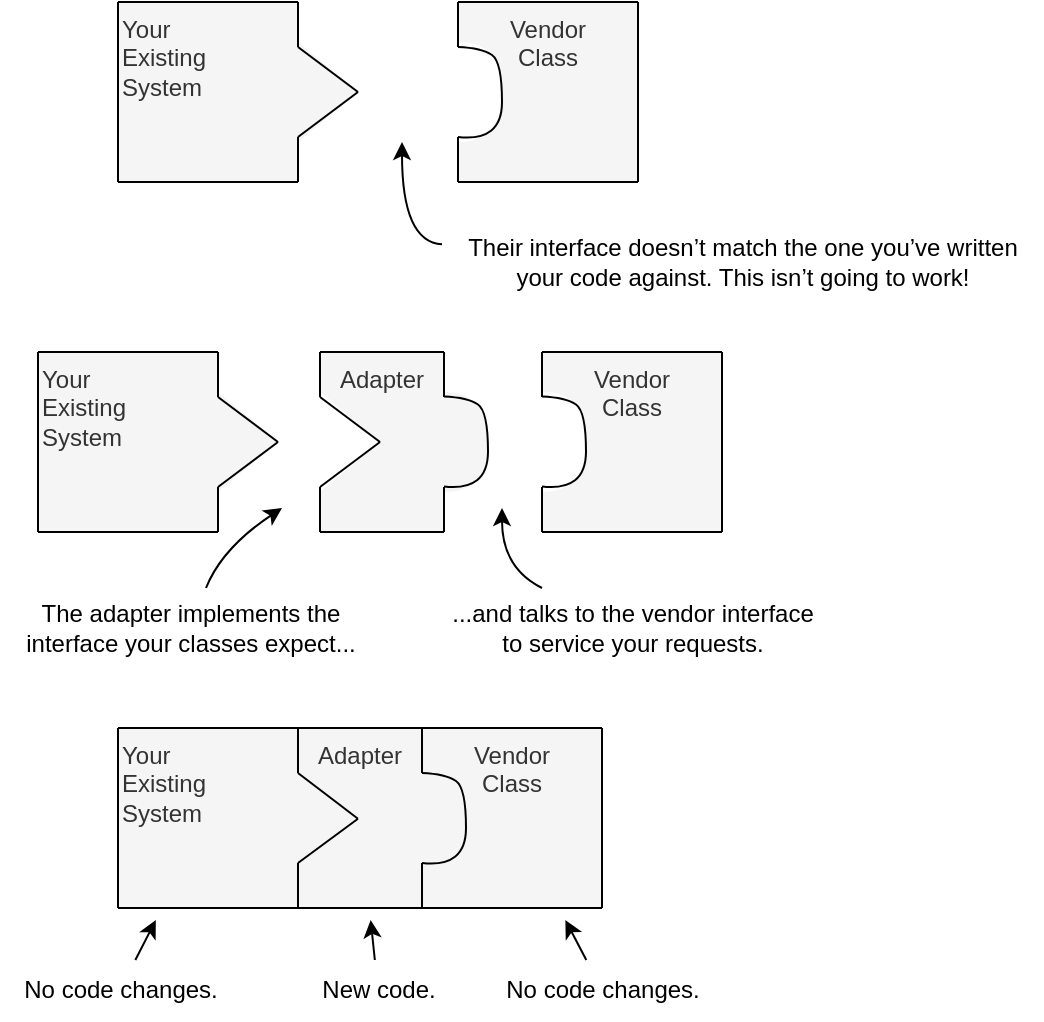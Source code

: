 <mxfile version="20.7.4" type="device"><diagram id="ahAyE9eUKxN_0jiChCt0" name="Sayfa -1"><mxGraphModel dx="519" dy="803" grid="1" gridSize="10" guides="1" tooltips="1" connect="1" arrows="1" fold="1" page="1" pageScale="1" pageWidth="827" pageHeight="1169" math="0" shadow="0"><root><mxCell id="0"/><mxCell id="1" parent="0"/><mxCell id="dKkaBxK_0XsxoyQO6cFw-1" value="Your&lt;br&gt;Existing&lt;br&gt;System" style="whiteSpace=wrap;html=1;aspect=fixed;fillColor=#f5f5f5;strokeColor=none;fontColor=#333333;verticalAlign=top;align=left;" vertex="1" parent="1"><mxGeometry x="278" y="70" width="90" height="90" as="geometry"/></mxCell><mxCell id="dKkaBxK_0XsxoyQO6cFw-3" value="Vendor&lt;br&gt;Class" style="whiteSpace=wrap;html=1;aspect=fixed;fillColor=#f5f5f5;fontColor=#333333;strokeColor=none;verticalAlign=top;" vertex="1" parent="1"><mxGeometry x="448" y="70" width="90" height="90" as="geometry"/></mxCell><mxCell id="dKkaBxK_0XsxoyQO6cFw-4" value="" style="shape=or;whiteSpace=wrap;html=1;strokeColor=none;" vertex="1" parent="1"><mxGeometry x="448" y="90" width="22" height="50" as="geometry"/></mxCell><mxCell id="dKkaBxK_0XsxoyQO6cFw-5" value="Your&lt;br&gt;Existing&lt;br&gt;System" style="whiteSpace=wrap;html=1;aspect=fixed;fillColor=#f5f5f5;strokeColor=none;fontColor=#333333;verticalAlign=top;align=left;" vertex="1" parent="1"><mxGeometry x="238" y="245" width="90" height="90" as="geometry"/></mxCell><mxCell id="dKkaBxK_0XsxoyQO6cFw-6" value="" style="triangle;whiteSpace=wrap;html=1;fillColor=#f5f5f5;strokeColor=none;fontColor=#333333;" vertex="1" parent="1"><mxGeometry x="328" y="265" width="30" height="50" as="geometry"/></mxCell><mxCell id="dKkaBxK_0XsxoyQO6cFw-7" value="Vendor&lt;br&gt;Class" style="whiteSpace=wrap;html=1;aspect=fixed;fillColor=#f5f5f5;fontColor=#333333;strokeColor=none;verticalAlign=top;" vertex="1" parent="1"><mxGeometry x="490" y="245" width="90" height="90" as="geometry"/></mxCell><mxCell id="dKkaBxK_0XsxoyQO6cFw-8" value="" style="shape=or;whiteSpace=wrap;html=1;strokeColor=none;" vertex="1" parent="1"><mxGeometry x="490" y="265" width="22" height="50" as="geometry"/></mxCell><mxCell id="dKkaBxK_0XsxoyQO6cFw-9" value="Adapter" style="rounded=0;whiteSpace=wrap;html=1;fillColor=#f5f5f5;fontColor=#333333;strokeColor=none;verticalAlign=top;" vertex="1" parent="1"><mxGeometry x="379" y="245" width="62" height="90" as="geometry"/></mxCell><mxCell id="dKkaBxK_0XsxoyQO6cFw-10" value="" style="triangle;whiteSpace=wrap;html=1;strokeColor=none;" vertex="1" parent="1"><mxGeometry x="379" y="265" width="30" height="50" as="geometry"/></mxCell><mxCell id="dKkaBxK_0XsxoyQO6cFw-11" value="" style="shape=or;whiteSpace=wrap;html=1;strokeColor=none;fillColor=#f5f5f5;fontColor=#333333;" vertex="1" parent="1"><mxGeometry x="441" y="265" width="22" height="50" as="geometry"/></mxCell><mxCell id="dKkaBxK_0XsxoyQO6cFw-12" value="&lt;div&gt;Their interface doesn’t match the one you’ve written&lt;/div&gt;&lt;div&gt;your code against. This isn’t going to work!&lt;/div&gt;" style="text;html=1;align=center;verticalAlign=middle;resizable=0;points=[];autosize=1;strokeColor=none;fillColor=none;" vertex="1" parent="1"><mxGeometry x="440" y="180" width="300" height="40" as="geometry"/></mxCell><mxCell id="dKkaBxK_0XsxoyQO6cFw-13" value="" style="endArrow=classic;html=1;curved=1;" edge="1" parent="1" source="dKkaBxK_0XsxoyQO6cFw-12"><mxGeometry width="50" height="50" relative="1" as="geometry"><mxPoint x="320" y="220" as="sourcePoint"/><mxPoint x="420" y="140" as="targetPoint"/><Array as="points"><mxPoint x="420" y="190"/></Array></mxGeometry></mxCell><mxCell id="dKkaBxK_0XsxoyQO6cFw-14" value="Your&lt;br&gt;Existing&lt;br&gt;System" style="whiteSpace=wrap;html=1;aspect=fixed;fillColor=#f5f5f5;strokeColor=none;fontColor=#333333;verticalAlign=top;align=left;" vertex="1" parent="1"><mxGeometry x="278" y="433" width="90" height="90" as="geometry"/></mxCell><mxCell id="dKkaBxK_0XsxoyQO6cFw-16" value="Vendor&lt;br&gt;Class" style="whiteSpace=wrap;html=1;aspect=fixed;fillColor=#f5f5f5;fontColor=#333333;strokeColor=none;verticalAlign=top;" vertex="1" parent="1"><mxGeometry x="430" y="433" width="90" height="90" as="geometry"/></mxCell><mxCell id="dKkaBxK_0XsxoyQO6cFw-18" value="Adapter" style="rounded=0;whiteSpace=wrap;html=1;fillColor=#f5f5f5;fontColor=#333333;strokeColor=none;verticalAlign=top;" vertex="1" parent="1"><mxGeometry x="368" y="433" width="62" height="90" as="geometry"/></mxCell><mxCell id="dKkaBxK_0XsxoyQO6cFw-20" value="" style="shape=or;whiteSpace=wrap;html=1;strokeColor=none;fillColor=#f5f5f5;fontColor=#333333;" vertex="1" parent="1"><mxGeometry x="429" y="453" width="22" height="50" as="geometry"/></mxCell><mxCell id="dKkaBxK_0XsxoyQO6cFw-21" value="" style="endArrow=none;html=1;curved=1;entryX=1;entryY=0.5;entryDx=0;entryDy=0;exitX=1;exitY=0.75;exitDx=0;exitDy=0;" edge="1" parent="1" source="dKkaBxK_0XsxoyQO6cFw-5" target="dKkaBxK_0XsxoyQO6cFw-6"><mxGeometry x="1" y="281" width="50" height="50" relative="1" as="geometry"><mxPoint x="330" y="353" as="sourcePoint"/><mxPoint x="328" y="265" as="targetPoint"/><mxPoint x="261" y="-280" as="offset"/></mxGeometry></mxCell><mxCell id="dKkaBxK_0XsxoyQO6cFw-22" value="" style="endArrow=none;html=1;curved=1;exitX=1;exitY=0.25;exitDx=0;exitDy=0;entryX=1;entryY=0.5;entryDx=0;entryDy=0;" edge="1" parent="1" source="dKkaBxK_0XsxoyQO6cFw-5" target="dKkaBxK_0XsxoyQO6cFw-6"><mxGeometry width="50" height="50" relative="1" as="geometry"><mxPoint x="320" y="413" as="sourcePoint"/><mxPoint x="370" y="363" as="targetPoint"/></mxGeometry></mxCell><mxCell id="dKkaBxK_0XsxoyQO6cFw-23" value="" style="triangle;whiteSpace=wrap;html=1;fillColor=#f5f5f5;strokeColor=none;fontColor=#333333;" vertex="1" parent="1"><mxGeometry x="367.99" y="453.35" width="30" height="50" as="geometry"/></mxCell><mxCell id="dKkaBxK_0XsxoyQO6cFw-24" value="" style="endArrow=none;html=1;curved=1;entryX=1;entryY=0.5;entryDx=0;entryDy=0;exitX=1;exitY=0.75;exitDx=0;exitDy=0;" edge="1" parent="1" target="dKkaBxK_0XsxoyQO6cFw-23" source="dKkaBxK_0XsxoyQO6cFw-14"><mxGeometry x="1" y="281" width="50" height="50" relative="1" as="geometry"><mxPoint x="367.99" y="503.35" as="sourcePoint"/><mxPoint x="367.99" y="453.35" as="targetPoint"/><mxPoint x="261" y="-280" as="offset"/></mxGeometry></mxCell><mxCell id="dKkaBxK_0XsxoyQO6cFw-25" value="" style="endArrow=none;html=1;curved=1;exitX=1;exitY=0.25;exitDx=0;exitDy=0;entryX=1;entryY=0.5;entryDx=0;entryDy=0;" edge="1" parent="1" source="dKkaBxK_0XsxoyQO6cFw-14" target="dKkaBxK_0XsxoyQO6cFw-23"><mxGeometry width="50" height="50" relative="1" as="geometry"><mxPoint x="359.99" y="601.35" as="sourcePoint"/><mxPoint x="409.99" y="551.35" as="targetPoint"/></mxGeometry></mxCell><mxCell id="dKkaBxK_0XsxoyQO6cFw-28" value="" style="endArrow=none;html=1;curved=1;exitX=1;exitY=0;exitDx=0;exitDy=0;entryX=1;entryY=0.25;entryDx=0;entryDy=0;" edge="1" parent="1" source="dKkaBxK_0XsxoyQO6cFw-14" target="dKkaBxK_0XsxoyQO6cFw-14"><mxGeometry width="50" height="50" relative="1" as="geometry"><mxPoint x="270" y="583" as="sourcePoint"/><mxPoint x="320" y="533" as="targetPoint"/></mxGeometry></mxCell><mxCell id="dKkaBxK_0XsxoyQO6cFw-29" value="" style="endArrow=none;html=1;curved=1;exitX=1;exitY=0.75;exitDx=0;exitDy=0;entryX=1;entryY=1;entryDx=0;entryDy=0;" edge="1" parent="1" source="dKkaBxK_0XsxoyQO6cFw-14" target="dKkaBxK_0XsxoyQO6cFw-14"><mxGeometry width="50" height="50" relative="1" as="geometry"><mxPoint x="330" y="603" as="sourcePoint"/><mxPoint x="380" y="553" as="targetPoint"/></mxGeometry></mxCell><mxCell id="dKkaBxK_0XsxoyQO6cFw-30" value="" style="endArrow=none;html=1;curved=1;exitX=1;exitY=0.75;exitDx=0;exitDy=0;entryX=1;entryY=1;entryDx=0;entryDy=0;" edge="1" parent="1" source="dKkaBxK_0XsxoyQO6cFw-18" target="dKkaBxK_0XsxoyQO6cFw-18"><mxGeometry width="50" height="50" relative="1" as="geometry"><mxPoint x="420" y="623" as="sourcePoint"/><mxPoint x="470" y="573" as="targetPoint"/></mxGeometry></mxCell><mxCell id="dKkaBxK_0XsxoyQO6cFw-31" value="" style="endArrow=none;html=1;curved=1;entryX=0;entryY=0;entryDx=0;entryDy=0;exitX=1;exitY=0.25;exitDx=0;exitDy=0;" edge="1" parent="1" source="dKkaBxK_0XsxoyQO6cFw-18" target="dKkaBxK_0XsxoyQO6cFw-16"><mxGeometry width="50" height="50" relative="1" as="geometry"><mxPoint x="410" y="393" as="sourcePoint"/><mxPoint x="460" y="553" as="targetPoint"/></mxGeometry></mxCell><mxCell id="dKkaBxK_0XsxoyQO6cFw-32" value="" style="endArrow=none;html=1;curved=1;exitX=1;exitY=0.25;exitDx=0;exitDy=0;entryX=1;entryY=0;entryDx=0;entryDy=0;" edge="1" parent="1" source="dKkaBxK_0XsxoyQO6cFw-5" target="dKkaBxK_0XsxoyQO6cFw-5"><mxGeometry width="50" height="50" relative="1" as="geometry"><mxPoint x="280" y="443" as="sourcePoint"/><mxPoint x="330" y="393" as="targetPoint"/></mxGeometry></mxCell><mxCell id="dKkaBxK_0XsxoyQO6cFw-33" value="" style="endArrow=none;html=1;curved=1;exitX=1;exitY=0.75;exitDx=0;exitDy=0;entryX=1;entryY=1;entryDx=0;entryDy=0;" edge="1" parent="1" source="dKkaBxK_0XsxoyQO6cFw-5" target="dKkaBxK_0XsxoyQO6cFw-5"><mxGeometry width="50" height="50" relative="1" as="geometry"><mxPoint x="280" y="393" as="sourcePoint"/><mxPoint x="330" y="343" as="targetPoint"/></mxGeometry></mxCell><mxCell id="dKkaBxK_0XsxoyQO6cFw-39" value="" style="triangle;whiteSpace=wrap;html=1;fillColor=#f5f5f5;strokeColor=none;fontColor=#333333;" vertex="1" parent="1"><mxGeometry x="368" y="90" width="30" height="50" as="geometry"/></mxCell><mxCell id="dKkaBxK_0XsxoyQO6cFw-40" value="" style="endArrow=none;html=1;curved=1;entryX=1;entryY=0.5;entryDx=0;entryDy=0;exitX=1;exitY=0.75;exitDx=0;exitDy=0;" edge="1" parent="1" target="dKkaBxK_0XsxoyQO6cFw-39"><mxGeometry x="1" y="281" width="50" height="50" relative="1" as="geometry"><mxPoint x="368" y="137.5" as="sourcePoint"/><mxPoint x="368" y="90" as="targetPoint"/><mxPoint x="261" y="-280" as="offset"/></mxGeometry></mxCell><mxCell id="dKkaBxK_0XsxoyQO6cFw-41" value="" style="endArrow=none;html=1;curved=1;exitX=1;exitY=0.25;exitDx=0;exitDy=0;entryX=1;entryY=0.5;entryDx=0;entryDy=0;" edge="1" parent="1" target="dKkaBxK_0XsxoyQO6cFw-39"><mxGeometry width="50" height="50" relative="1" as="geometry"><mxPoint x="368" y="92.5" as="sourcePoint"/><mxPoint x="410" y="188" as="targetPoint"/></mxGeometry></mxCell><mxCell id="dKkaBxK_0XsxoyQO6cFw-42" value="" style="endArrow=none;html=1;curved=1;exitX=1;exitY=0.25;exitDx=0;exitDy=0;entryX=1;entryY=0;entryDx=0;entryDy=0;" edge="1" parent="1"><mxGeometry width="50" height="50" relative="1" as="geometry"><mxPoint x="368" y="92.5" as="sourcePoint"/><mxPoint x="368" y="70" as="targetPoint"/></mxGeometry></mxCell><mxCell id="dKkaBxK_0XsxoyQO6cFw-43" value="" style="endArrow=none;html=1;curved=1;exitX=1;exitY=0.75;exitDx=0;exitDy=0;entryX=1;entryY=1;entryDx=0;entryDy=0;" edge="1" parent="1"><mxGeometry width="50" height="50" relative="1" as="geometry"><mxPoint x="368" y="137.5" as="sourcePoint"/><mxPoint x="368" y="160" as="targetPoint"/></mxGeometry></mxCell><mxCell id="dKkaBxK_0XsxoyQO6cFw-49" value="" style="endArrow=none;html=1;curved=1;entryX=1;entryY=0.5;entryDx=0;entryDy=0;exitX=1;exitY=0.75;exitDx=0;exitDy=0;" edge="1" parent="1"><mxGeometry x="1" y="281" width="50" height="50" relative="1" as="geometry"><mxPoint x="379" y="312.5" as="sourcePoint"/><mxPoint x="409" y="290" as="targetPoint"/><mxPoint x="261" y="-280" as="offset"/></mxGeometry></mxCell><mxCell id="dKkaBxK_0XsxoyQO6cFw-50" value="" style="endArrow=none;html=1;curved=1;exitX=1;exitY=0.25;exitDx=0;exitDy=0;entryX=1;entryY=0.5;entryDx=0;entryDy=0;" edge="1" parent="1"><mxGeometry width="50" height="50" relative="1" as="geometry"><mxPoint x="379" y="267.5" as="sourcePoint"/><mxPoint x="409" y="290" as="targetPoint"/></mxGeometry></mxCell><mxCell id="dKkaBxK_0XsxoyQO6cFw-51" value="" style="endArrow=none;html=1;curved=1;exitX=1;exitY=0.25;exitDx=0;exitDy=0;entryX=1;entryY=0;entryDx=0;entryDy=0;" edge="1" parent="1"><mxGeometry width="50" height="50" relative="1" as="geometry"><mxPoint x="379" y="267.5" as="sourcePoint"/><mxPoint x="379" y="245" as="targetPoint"/></mxGeometry></mxCell><mxCell id="dKkaBxK_0XsxoyQO6cFw-52" value="" style="endArrow=none;html=1;curved=1;exitX=1;exitY=0.75;exitDx=0;exitDy=0;entryX=1;entryY=1;entryDx=0;entryDy=0;" edge="1" parent="1"><mxGeometry width="50" height="50" relative="1" as="geometry"><mxPoint x="379" y="312.5" as="sourcePoint"/><mxPoint x="379" y="335" as="targetPoint"/></mxGeometry></mxCell><mxCell id="dKkaBxK_0XsxoyQO6cFw-54" value="" style="endArrow=none;html=1;curved=1;exitX=1;exitY=0.75;exitDx=0;exitDy=0;entryX=1;entryY=1;entryDx=0;entryDy=0;" edge="1" parent="1"><mxGeometry width="50" height="50" relative="1" as="geometry"><mxPoint x="490" y="312.5" as="sourcePoint"/><mxPoint x="490" y="335" as="targetPoint"/></mxGeometry></mxCell><mxCell id="dKkaBxK_0XsxoyQO6cFw-55" value="" style="endArrow=none;html=1;curved=1;entryX=0;entryY=0;entryDx=0;entryDy=0;exitX=1;exitY=0.25;exitDx=0;exitDy=0;" edge="1" parent="1"><mxGeometry width="50" height="50" relative="1" as="geometry"><mxPoint x="490" y="267.5" as="sourcePoint"/><mxPoint x="490" y="245" as="targetPoint"/></mxGeometry></mxCell><mxCell id="dKkaBxK_0XsxoyQO6cFw-63" value="" style="endArrow=none;html=1;curved=1;exitX=1;exitY=0.75;exitDx=0;exitDy=0;entryX=1;entryY=1;entryDx=0;entryDy=0;" edge="1" parent="1"><mxGeometry width="50" height="50" relative="1" as="geometry"><mxPoint x="441" y="312.5" as="sourcePoint"/><mxPoint x="441" y="335" as="targetPoint"/></mxGeometry></mxCell><mxCell id="dKkaBxK_0XsxoyQO6cFw-64" value="" style="endArrow=none;html=1;curved=1;entryX=0;entryY=0;entryDx=0;entryDy=0;exitX=1;exitY=0.25;exitDx=0;exitDy=0;" edge="1" parent="1"><mxGeometry width="50" height="50" relative="1" as="geometry"><mxPoint x="441" y="267.5" as="sourcePoint"/><mxPoint x="441" y="245" as="targetPoint"/></mxGeometry></mxCell><mxCell id="dKkaBxK_0XsxoyQO6cFw-71" value="" style="endArrow=none;html=1;curved=1;entryX=1;entryY=0.75;entryDx=0;entryDy=0;exitX=0;exitY=0.25;exitDx=0;exitDy=0;" edge="1" parent="1"><mxGeometry width="50" height="50" relative="1" as="geometry"><mxPoint x="448" y="92.5" as="sourcePoint"/><mxPoint x="448" y="137.5" as="targetPoint"/><Array as="points"><mxPoint x="460" y="93"/><mxPoint x="470" y="100"/><mxPoint x="470" y="140"/></Array></mxGeometry></mxCell><mxCell id="dKkaBxK_0XsxoyQO6cFw-72" value="" style="endArrow=none;html=1;curved=1;exitX=1;exitY=0.75;exitDx=0;exitDy=0;entryX=1;entryY=1;entryDx=0;entryDy=0;" edge="1" parent="1"><mxGeometry width="50" height="50" relative="1" as="geometry"><mxPoint x="448" y="137.5" as="sourcePoint"/><mxPoint x="448" y="160" as="targetPoint"/></mxGeometry></mxCell><mxCell id="dKkaBxK_0XsxoyQO6cFw-73" value="" style="endArrow=none;html=1;curved=1;entryX=0;entryY=0;entryDx=0;entryDy=0;exitX=1;exitY=0.25;exitDx=0;exitDy=0;" edge="1" parent="1"><mxGeometry width="50" height="50" relative="1" as="geometry"><mxPoint x="448" y="92.5" as="sourcePoint"/><mxPoint x="448" y="70" as="targetPoint"/></mxGeometry></mxCell><mxCell id="dKkaBxK_0XsxoyQO6cFw-75" value="" style="endArrow=none;html=1;curved=1;entryX=1;entryY=0.75;entryDx=0;entryDy=0;exitX=0;exitY=0.25;exitDx=0;exitDy=0;" edge="1" parent="1"><mxGeometry width="50" height="50" relative="1" as="geometry"><mxPoint x="430" y="455.5" as="sourcePoint"/><mxPoint x="430" y="500.5" as="targetPoint"/><Array as="points"><mxPoint x="442" y="456"/><mxPoint x="452" y="463"/><mxPoint x="452" y="503"/></Array></mxGeometry></mxCell><mxCell id="dKkaBxK_0XsxoyQO6cFw-76" value="" style="endArrow=none;html=1;curved=1;entryX=1;entryY=0.75;entryDx=0;entryDy=0;exitX=0;exitY=0.25;exitDx=0;exitDy=0;" edge="1" parent="1"><mxGeometry width="50" height="50" relative="1" as="geometry"><mxPoint x="490" y="267.25" as="sourcePoint"/><mxPoint x="490" y="312.25" as="targetPoint"/><Array as="points"><mxPoint x="502" y="267.75"/><mxPoint x="512" y="274.75"/><mxPoint x="512" y="314.75"/></Array></mxGeometry></mxCell><mxCell id="dKkaBxK_0XsxoyQO6cFw-77" value="" style="endArrow=none;html=1;curved=1;entryX=1;entryY=0.75;entryDx=0;entryDy=0;exitX=0;exitY=0.25;exitDx=0;exitDy=0;" edge="1" parent="1"><mxGeometry width="50" height="50" relative="1" as="geometry"><mxPoint x="441" y="267.25" as="sourcePoint"/><mxPoint x="441" y="312.25" as="targetPoint"/><Array as="points"><mxPoint x="453" y="267.75"/><mxPoint x="463" y="274.75"/><mxPoint x="463" y="314.75"/></Array></mxGeometry></mxCell><mxCell id="dKkaBxK_0XsxoyQO6cFw-78" value="" style="endArrow=none;html=1;curved=1;exitX=0;exitY=0;exitDx=0;exitDy=0;entryX=1;entryY=0;entryDx=0;entryDy=0;" edge="1" parent="1" source="dKkaBxK_0XsxoyQO6cFw-5" target="dKkaBxK_0XsxoyQO6cFw-5"><mxGeometry width="50" height="50" relative="1" as="geometry"><mxPoint x="250" y="243" as="sourcePoint"/><mxPoint x="300" y="193" as="targetPoint"/></mxGeometry></mxCell><mxCell id="dKkaBxK_0XsxoyQO6cFw-79" value="" style="endArrow=none;html=1;curved=1;exitX=0;exitY=1;exitDx=0;exitDy=0;entryX=1;entryY=1;entryDx=0;entryDy=0;" edge="1" parent="1" source="dKkaBxK_0XsxoyQO6cFw-5" target="dKkaBxK_0XsxoyQO6cFw-5"><mxGeometry width="50" height="50" relative="1" as="geometry"><mxPoint x="248" y="255" as="sourcePoint"/><mxPoint x="338" y="255" as="targetPoint"/></mxGeometry></mxCell><mxCell id="dKkaBxK_0XsxoyQO6cFw-80" value="" style="endArrow=none;html=1;curved=1;exitX=0;exitY=1;exitDx=0;exitDy=0;entryX=1;entryY=1;entryDx=0;entryDy=0;" edge="1" parent="1" source="dKkaBxK_0XsxoyQO6cFw-1" target="dKkaBxK_0XsxoyQO6cFw-1"><mxGeometry width="50" height="50" relative="1" as="geometry"><mxPoint x="238" y="272" as="sourcePoint"/><mxPoint x="328" y="272" as="targetPoint"/></mxGeometry></mxCell><mxCell id="dKkaBxK_0XsxoyQO6cFw-81" value="" style="endArrow=none;html=1;curved=1;exitX=0;exitY=0;exitDx=0;exitDy=0;entryX=1;entryY=0;entryDx=0;entryDy=0;" edge="1" parent="1" source="dKkaBxK_0XsxoyQO6cFw-1" target="dKkaBxK_0XsxoyQO6cFw-1"><mxGeometry width="50" height="50" relative="1" as="geometry"><mxPoint x="238" y="272" as="sourcePoint"/><mxPoint x="328" y="272" as="targetPoint"/></mxGeometry></mxCell><mxCell id="dKkaBxK_0XsxoyQO6cFw-82" value="" style="endArrow=none;html=1;curved=1;exitX=0;exitY=0;exitDx=0;exitDy=0;entryX=0;entryY=0;entryDx=0;entryDy=0;" edge="1" parent="1" source="dKkaBxK_0XsxoyQO6cFw-14" target="dKkaBxK_0XsxoyQO6cFw-18"><mxGeometry width="50" height="50" relative="1" as="geometry"><mxPoint x="238" y="245" as="sourcePoint"/><mxPoint x="328" y="245" as="targetPoint"/></mxGeometry></mxCell><mxCell id="dKkaBxK_0XsxoyQO6cFw-83" value="" style="endArrow=none;html=1;curved=1;exitX=0;exitY=1;exitDx=0;exitDy=0;entryX=0;entryY=1;entryDx=0;entryDy=0;" edge="1" parent="1" source="dKkaBxK_0XsxoyQO6cFw-14" target="dKkaBxK_0XsxoyQO6cFw-18"><mxGeometry width="50" height="50" relative="1" as="geometry"><mxPoint x="238" y="245" as="sourcePoint"/><mxPoint x="328" y="245" as="targetPoint"/></mxGeometry></mxCell><mxCell id="dKkaBxK_0XsxoyQO6cFw-84" value="" style="endArrow=none;html=1;curved=1;exitX=1;exitY=0;exitDx=0;exitDy=0;entryX=0;entryY=0;entryDx=0;entryDy=0;" edge="1" parent="1" source="dKkaBxK_0XsxoyQO6cFw-3" target="dKkaBxK_0XsxoyQO6cFw-3"><mxGeometry width="50" height="50" relative="1" as="geometry"><mxPoint x="238" y="272" as="sourcePoint"/><mxPoint x="440" y="40" as="targetPoint"/></mxGeometry></mxCell><mxCell id="dKkaBxK_0XsxoyQO6cFw-85" value="" style="endArrow=none;html=1;curved=1;entryX=1;entryY=1;entryDx=0;entryDy=0;exitX=0;exitY=1;exitDx=0;exitDy=0;" edge="1" parent="1" source="dKkaBxK_0XsxoyQO6cFw-3" target="dKkaBxK_0XsxoyQO6cFw-3"><mxGeometry width="50" height="50" relative="1" as="geometry"><mxPoint x="390" y="200" as="sourcePoint"/><mxPoint x="328" y="272" as="targetPoint"/></mxGeometry></mxCell><mxCell id="dKkaBxK_0XsxoyQO6cFw-86" value="" style="endArrow=none;html=1;curved=1;entryX=1;entryY=0;entryDx=0;entryDy=0;exitX=0;exitY=0;exitDx=0;exitDy=0;" edge="1" parent="1" source="dKkaBxK_0XsxoyQO6cFw-7" target="dKkaBxK_0XsxoyQO6cFw-7"><mxGeometry width="50" height="50" relative="1" as="geometry"><mxPoint x="480" y="213" as="sourcePoint"/><mxPoint x="328" y="245" as="targetPoint"/></mxGeometry></mxCell><mxCell id="dKkaBxK_0XsxoyQO6cFw-87" value="" style="endArrow=none;html=1;curved=1;entryX=1;entryY=1;entryDx=0;entryDy=0;exitX=0;exitY=1;exitDx=0;exitDy=0;" edge="1" parent="1" source="dKkaBxK_0XsxoyQO6cFw-7" target="dKkaBxK_0XsxoyQO6cFw-7"><mxGeometry width="50" height="50" relative="1" as="geometry"><mxPoint x="500" y="255" as="sourcePoint"/><mxPoint x="590" y="255" as="targetPoint"/></mxGeometry></mxCell><mxCell id="dKkaBxK_0XsxoyQO6cFw-88" value="" style="endArrow=none;html=1;curved=1;entryX=1;entryY=0;entryDx=0;entryDy=0;exitX=0;exitY=0;exitDx=0;exitDy=0;" edge="1" parent="1" source="dKkaBxK_0XsxoyQO6cFw-16" target="dKkaBxK_0XsxoyQO6cFw-16"><mxGeometry width="50" height="50" relative="1" as="geometry"><mxPoint x="490" y="245" as="sourcePoint"/><mxPoint x="580" y="245" as="targetPoint"/></mxGeometry></mxCell><mxCell id="dKkaBxK_0XsxoyQO6cFw-89" value="" style="endArrow=none;html=1;curved=1;entryX=1;entryY=1;entryDx=0;entryDy=0;exitX=1;exitY=1;exitDx=0;exitDy=0;" edge="1" parent="1" source="dKkaBxK_0XsxoyQO6cFw-18" target="dKkaBxK_0XsxoyQO6cFw-16"><mxGeometry width="50" height="50" relative="1" as="geometry"><mxPoint x="490" y="245" as="sourcePoint"/><mxPoint x="580" y="245" as="targetPoint"/></mxGeometry></mxCell><mxCell id="dKkaBxK_0XsxoyQO6cFw-90" value="" style="endArrow=none;html=1;curved=1;entryX=1;entryY=1;entryDx=0;entryDy=0;exitX=1;exitY=0;exitDx=0;exitDy=0;" edge="1" parent="1" source="dKkaBxK_0XsxoyQO6cFw-3" target="dKkaBxK_0XsxoyQO6cFw-3"><mxGeometry width="50" height="50" relative="1" as="geometry"><mxPoint x="490" y="272" as="sourcePoint"/><mxPoint x="580" y="272" as="targetPoint"/></mxGeometry></mxCell><mxCell id="dKkaBxK_0XsxoyQO6cFw-91" value="" style="endArrow=none;html=1;curved=1;exitX=1;exitY=1;exitDx=0;exitDy=0;entryX=1;entryY=0;entryDx=0;entryDy=0;" edge="1" parent="1" source="dKkaBxK_0XsxoyQO6cFw-7" target="dKkaBxK_0XsxoyQO6cFw-7"><mxGeometry width="50" height="50" relative="1" as="geometry"><mxPoint x="490" y="245" as="sourcePoint"/><mxPoint x="630" y="263" as="targetPoint"/></mxGeometry></mxCell><mxCell id="dKkaBxK_0XsxoyQO6cFw-92" value="" style="endArrow=none;html=1;curved=1;entryX=0;entryY=1;entryDx=0;entryDy=0;exitX=0;exitY=0;exitDx=0;exitDy=0;" edge="1" parent="1" source="dKkaBxK_0XsxoyQO6cFw-5" target="dKkaBxK_0XsxoyQO6cFw-5"><mxGeometry width="50" height="50" relative="1" as="geometry"><mxPoint x="490" y="245" as="sourcePoint"/><mxPoint x="580" y="245" as="targetPoint"/></mxGeometry></mxCell><mxCell id="dKkaBxK_0XsxoyQO6cFw-93" value="" style="endArrow=none;html=1;curved=1;entryX=0;entryY=1;entryDx=0;entryDy=0;exitX=0;exitY=0;exitDx=0;exitDy=0;" edge="1" parent="1" source="dKkaBxK_0XsxoyQO6cFw-1" target="dKkaBxK_0XsxoyQO6cFw-1"><mxGeometry width="50" height="50" relative="1" as="geometry"><mxPoint x="490" y="272" as="sourcePoint"/><mxPoint x="580" y="272" as="targetPoint"/></mxGeometry></mxCell><mxCell id="dKkaBxK_0XsxoyQO6cFw-94" value="" style="endArrow=none;html=1;curved=1;entryX=1;entryY=1;entryDx=0;entryDy=0;exitX=1;exitY=0;exitDx=0;exitDy=0;" edge="1" parent="1" source="dKkaBxK_0XsxoyQO6cFw-16" target="dKkaBxK_0XsxoyQO6cFw-16"><mxGeometry width="50" height="50" relative="1" as="geometry"><mxPoint x="490" y="245" as="sourcePoint"/><mxPoint x="580" y="245" as="targetPoint"/></mxGeometry></mxCell><mxCell id="dKkaBxK_0XsxoyQO6cFw-95" value="" style="endArrow=none;html=1;curved=1;entryX=0;entryY=1;entryDx=0;entryDy=0;exitX=0;exitY=0;exitDx=0;exitDy=0;" edge="1" parent="1" source="dKkaBxK_0XsxoyQO6cFw-14" target="dKkaBxK_0XsxoyQO6cFw-14"><mxGeometry width="50" height="50" relative="1" as="geometry"><mxPoint x="490" y="245" as="sourcePoint"/><mxPoint x="580" y="245" as="targetPoint"/></mxGeometry></mxCell><mxCell id="dKkaBxK_0XsxoyQO6cFw-96" value="" style="endArrow=none;html=1;curved=1;entryX=1;entryY=0;entryDx=0;entryDy=0;exitX=0;exitY=0;exitDx=0;exitDy=0;" edge="1" parent="1" source="dKkaBxK_0XsxoyQO6cFw-18" target="dKkaBxK_0XsxoyQO6cFw-18"><mxGeometry width="50" height="50" relative="1" as="geometry"><mxPoint x="490" y="245" as="sourcePoint"/><mxPoint x="580" y="245" as="targetPoint"/></mxGeometry></mxCell><mxCell id="dKkaBxK_0XsxoyQO6cFw-97" value="" style="endArrow=none;html=1;curved=1;entryX=1;entryY=1;entryDx=0;entryDy=0;exitX=0;exitY=1;exitDx=0;exitDy=0;" edge="1" parent="1" source="dKkaBxK_0XsxoyQO6cFw-18" target="dKkaBxK_0XsxoyQO6cFw-18"><mxGeometry width="50" height="50" relative="1" as="geometry"><mxPoint x="490" y="245" as="sourcePoint"/><mxPoint x="580" y="245" as="targetPoint"/></mxGeometry></mxCell><mxCell id="dKkaBxK_0XsxoyQO6cFw-98" value="" style="endArrow=none;html=1;curved=1;exitX=0;exitY=0;exitDx=0;exitDy=0;entryX=1;entryY=0;entryDx=0;entryDy=0;" edge="1" parent="1" source="dKkaBxK_0XsxoyQO6cFw-9" target="dKkaBxK_0XsxoyQO6cFw-9"><mxGeometry width="50" height="50" relative="1" as="geometry"><mxPoint x="410" y="443" as="sourcePoint"/><mxPoint x="460" y="393" as="targetPoint"/></mxGeometry></mxCell><mxCell id="dKkaBxK_0XsxoyQO6cFw-99" value="" style="endArrow=none;html=1;curved=1;exitX=0;exitY=1;exitDx=0;exitDy=0;entryX=1;entryY=1;entryDx=0;entryDy=0;" edge="1" parent="1" source="dKkaBxK_0XsxoyQO6cFw-9" target="dKkaBxK_0XsxoyQO6cFw-9"><mxGeometry width="50" height="50" relative="1" as="geometry"><mxPoint x="389" y="255" as="sourcePoint"/><mxPoint x="451" y="255" as="targetPoint"/></mxGeometry></mxCell><mxCell id="dKkaBxK_0XsxoyQO6cFw-100" value="&lt;div&gt;The adapter implements the&lt;/div&gt;&lt;div&gt;interface your classes expect...&lt;/div&gt;" style="text;html=1;align=center;verticalAlign=middle;resizable=0;points=[];autosize=1;strokeColor=none;fillColor=none;" vertex="1" parent="1"><mxGeometry x="219" y="363" width="190" height="40" as="geometry"/></mxCell><mxCell id="dKkaBxK_0XsxoyQO6cFw-101" value="&lt;div&gt;...and talks to the vendor interface&lt;/div&gt;&lt;div&gt;to service your requests.&lt;/div&gt;" style="text;html=1;align=center;verticalAlign=middle;resizable=0;points=[];autosize=1;strokeColor=none;fillColor=none;" vertex="1" parent="1"><mxGeometry x="435" y="363" width="200" height="40" as="geometry"/></mxCell><mxCell id="dKkaBxK_0XsxoyQO6cFw-102" value="No code changes." style="text;html=1;align=center;verticalAlign=middle;resizable=0;points=[];autosize=1;strokeColor=none;fillColor=none;" vertex="1" parent="1"><mxGeometry x="219" y="549" width="120" height="30" as="geometry"/></mxCell><mxCell id="dKkaBxK_0XsxoyQO6cFw-103" value="No code changes." style="text;html=1;align=center;verticalAlign=middle;resizable=0;points=[];autosize=1;strokeColor=none;fillColor=none;" vertex="1" parent="1"><mxGeometry x="460" y="549" width="120" height="30" as="geometry"/></mxCell><mxCell id="dKkaBxK_0XsxoyQO6cFw-104" value="New code." style="text;html=1;align=center;verticalAlign=middle;resizable=0;points=[];autosize=1;strokeColor=none;fillColor=none;" vertex="1" parent="1"><mxGeometry x="367.99" y="549" width="80" height="30" as="geometry"/></mxCell><mxCell id="dKkaBxK_0XsxoyQO6cFw-105" value="" style="endArrow=classic;html=1;curved=1;" edge="1" parent="1" source="dKkaBxK_0XsxoyQO6cFw-100"><mxGeometry width="50" height="50" relative="1" as="geometry"><mxPoint x="210" y="453" as="sourcePoint"/><mxPoint x="360" y="323" as="targetPoint"/><Array as="points"><mxPoint x="330" y="343"/></Array></mxGeometry></mxCell><mxCell id="dKkaBxK_0XsxoyQO6cFw-106" value="" style="endArrow=classic;html=1;curved=1;" edge="1" parent="1" source="dKkaBxK_0XsxoyQO6cFw-101"><mxGeometry width="50" height="50" relative="1" as="geometry"><mxPoint x="332" y="373" as="sourcePoint"/><mxPoint x="470" y="323" as="targetPoint"/><Array as="points"><mxPoint x="490" y="363"/><mxPoint x="470" y="353"/></Array></mxGeometry></mxCell><mxCell id="dKkaBxK_0XsxoyQO6cFw-107" value="" style="endArrow=classic;html=1;curved=1;targetPerimeterSpacing=6;" edge="1" parent="1" source="dKkaBxK_0XsxoyQO6cFw-102" target="dKkaBxK_0XsxoyQO6cFw-14"><mxGeometry width="50" height="50" relative="1" as="geometry"><mxPoint x="220" y="653" as="sourcePoint"/><mxPoint x="270" y="603" as="targetPoint"/></mxGeometry></mxCell><mxCell id="dKkaBxK_0XsxoyQO6cFw-108" value="" style="endArrow=classic;html=1;curved=1;targetPerimeterSpacing=6;" edge="1" parent="1" source="dKkaBxK_0XsxoyQO6cFw-104" target="dKkaBxK_0XsxoyQO6cFw-18"><mxGeometry width="50" height="50" relative="1" as="geometry"><mxPoint x="296.674" y="559" as="sourcePoint"/><mxPoint x="306.907" y="539" as="targetPoint"/></mxGeometry></mxCell><mxCell id="dKkaBxK_0XsxoyQO6cFw-109" value="" style="endArrow=classic;html=1;curved=1;targetPerimeterSpacing=6;" edge="1" parent="1" source="dKkaBxK_0XsxoyQO6cFw-103" target="dKkaBxK_0XsxoyQO6cFw-16"><mxGeometry width="50" height="50" relative="1" as="geometry"><mxPoint x="416.422" y="559" as="sourcePoint"/><mxPoint x="414.331" y="539" as="targetPoint"/></mxGeometry></mxCell></root></mxGraphModel></diagram></mxfile>